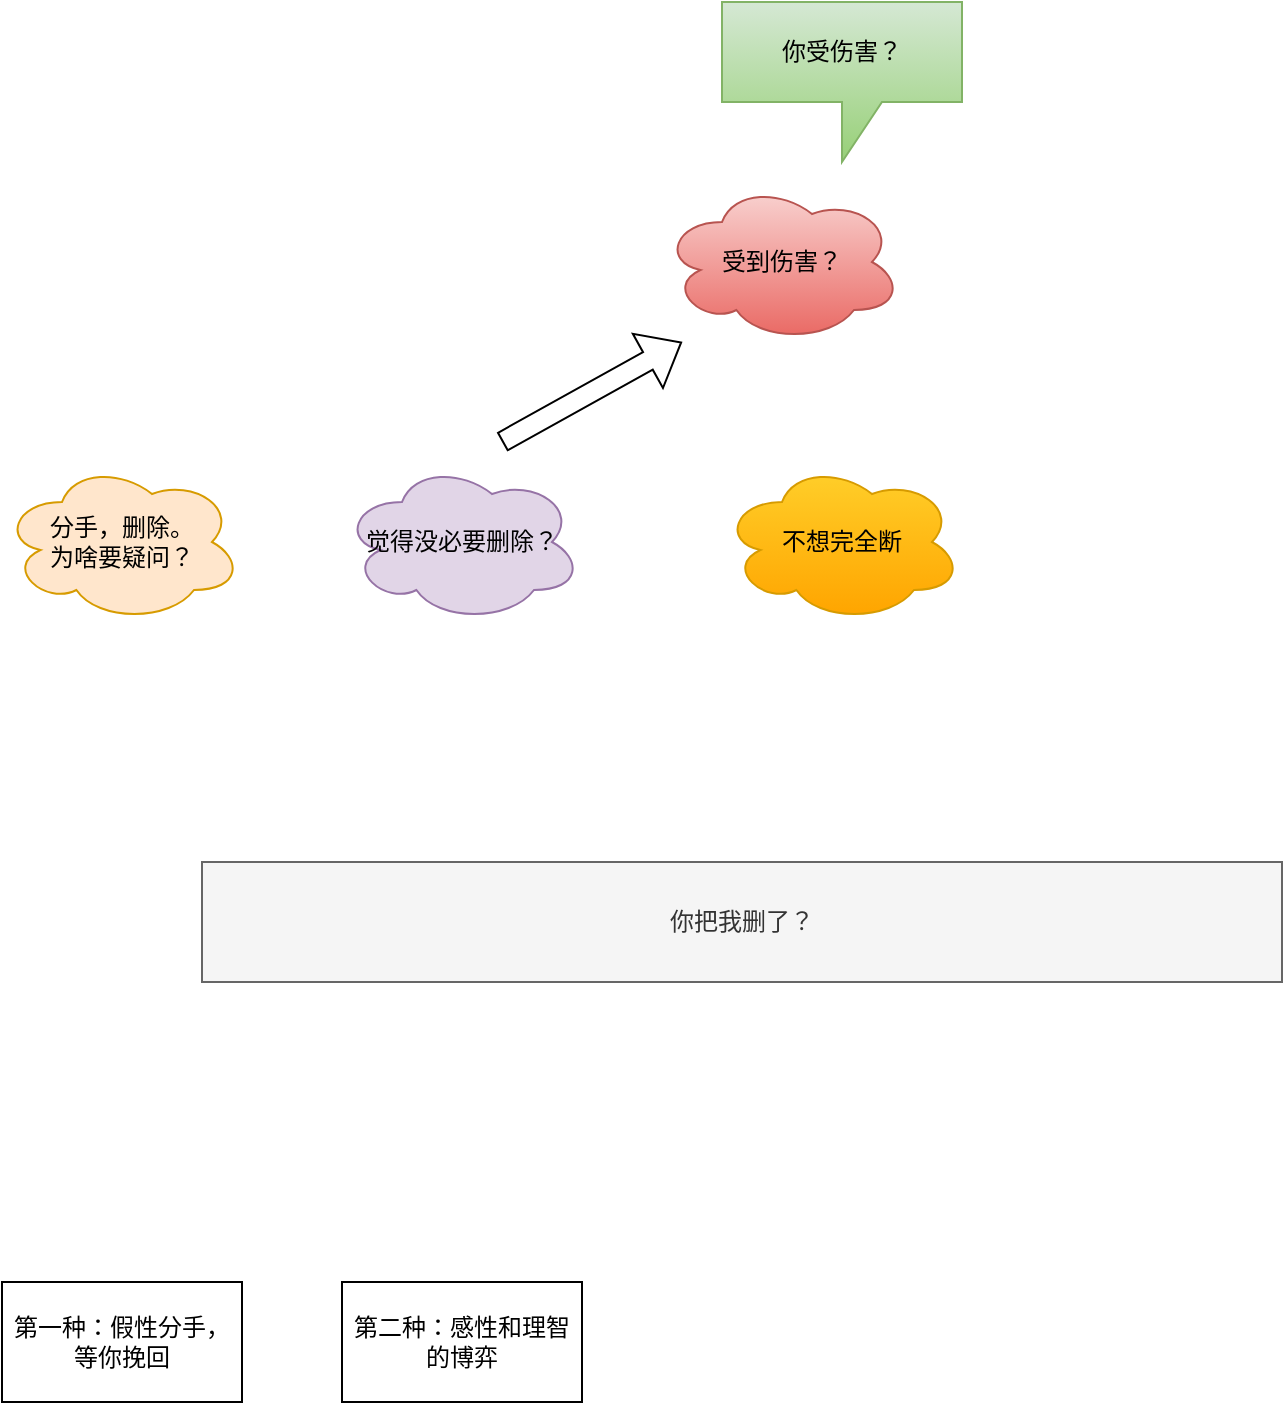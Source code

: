 <mxfile version="21.7.5" type="github">
  <diagram name="第 1 页" id="bYznnCXSPKhDuvGlpPiA">
    <mxGraphModel dx="1050" dy="1699" grid="1" gridSize="10" guides="1" tooltips="1" connect="1" arrows="1" fold="1" page="1" pageScale="1" pageWidth="827" pageHeight="1169" math="0" shadow="0">
      <root>
        <mxCell id="0" />
        <mxCell id="1" parent="0" />
        <mxCell id="L6jhAVM9qWBBEi5SIbLK-1" value="你把我删了？" style="rounded=0;whiteSpace=wrap;html=1;fillColor=#f5f5f5;fontColor=#333333;strokeColor=#666666;" vertex="1" parent="1">
          <mxGeometry x="130" y="290" width="540" height="60" as="geometry" />
        </mxCell>
        <mxCell id="L6jhAVM9qWBBEi5SIbLK-6" value="分手，删除。&lt;br&gt;为啥要疑问？" style="ellipse;shape=cloud;whiteSpace=wrap;html=1;fillColor=#ffe6cc;strokeColor=#d79b00;" vertex="1" parent="1">
          <mxGeometry x="30" y="90" width="120" height="80" as="geometry" />
        </mxCell>
        <mxCell id="L6jhAVM9qWBBEi5SIbLK-7" value="觉得没必要删除？" style="ellipse;shape=cloud;whiteSpace=wrap;html=1;fillColor=#e1d5e7;strokeColor=#9673a6;" vertex="1" parent="1">
          <mxGeometry x="200" y="90" width="120" height="80" as="geometry" />
        </mxCell>
        <mxCell id="L6jhAVM9qWBBEi5SIbLK-10" value="" style="shape=flexArrow;endArrow=classic;html=1;rounded=0;" edge="1" parent="1">
          <mxGeometry width="50" height="50" relative="1" as="geometry">
            <mxPoint x="280" y="80" as="sourcePoint" />
            <mxPoint x="370" y="30" as="targetPoint" />
          </mxGeometry>
        </mxCell>
        <mxCell id="L6jhAVM9qWBBEi5SIbLK-11" value="受到伤害？" style="ellipse;shape=cloud;whiteSpace=wrap;html=1;fillColor=#f8cecc;gradientColor=#ea6b66;strokeColor=#b85450;" vertex="1" parent="1">
          <mxGeometry x="360" y="-50" width="120" height="80" as="geometry" />
        </mxCell>
        <mxCell id="L6jhAVM9qWBBEi5SIbLK-12" value="你受伤害？" style="shape=callout;whiteSpace=wrap;html=1;perimeter=calloutPerimeter;fillColor=#d5e8d4;gradientColor=#97d077;strokeColor=#82b366;" vertex="1" parent="1">
          <mxGeometry x="390" y="-140" width="120" height="80" as="geometry" />
        </mxCell>
        <mxCell id="L6jhAVM9qWBBEi5SIbLK-13" value="不想完全断" style="ellipse;shape=cloud;whiteSpace=wrap;html=1;fillColor=#ffcd28;strokeColor=#d79b00;gradientColor=#ffa500;" vertex="1" parent="1">
          <mxGeometry x="390" y="90" width="120" height="80" as="geometry" />
        </mxCell>
        <mxCell id="L6jhAVM9qWBBEi5SIbLK-14" value="第一种：假性分手，等你挽回" style="rounded=0;whiteSpace=wrap;html=1;" vertex="1" parent="1">
          <mxGeometry x="30" y="500" width="120" height="60" as="geometry" />
        </mxCell>
        <mxCell id="L6jhAVM9qWBBEi5SIbLK-16" value="第二种：感性和理智的博弈" style="rounded=0;whiteSpace=wrap;html=1;" vertex="1" parent="1">
          <mxGeometry x="200" y="500" width="120" height="60" as="geometry" />
        </mxCell>
      </root>
    </mxGraphModel>
  </diagram>
</mxfile>
